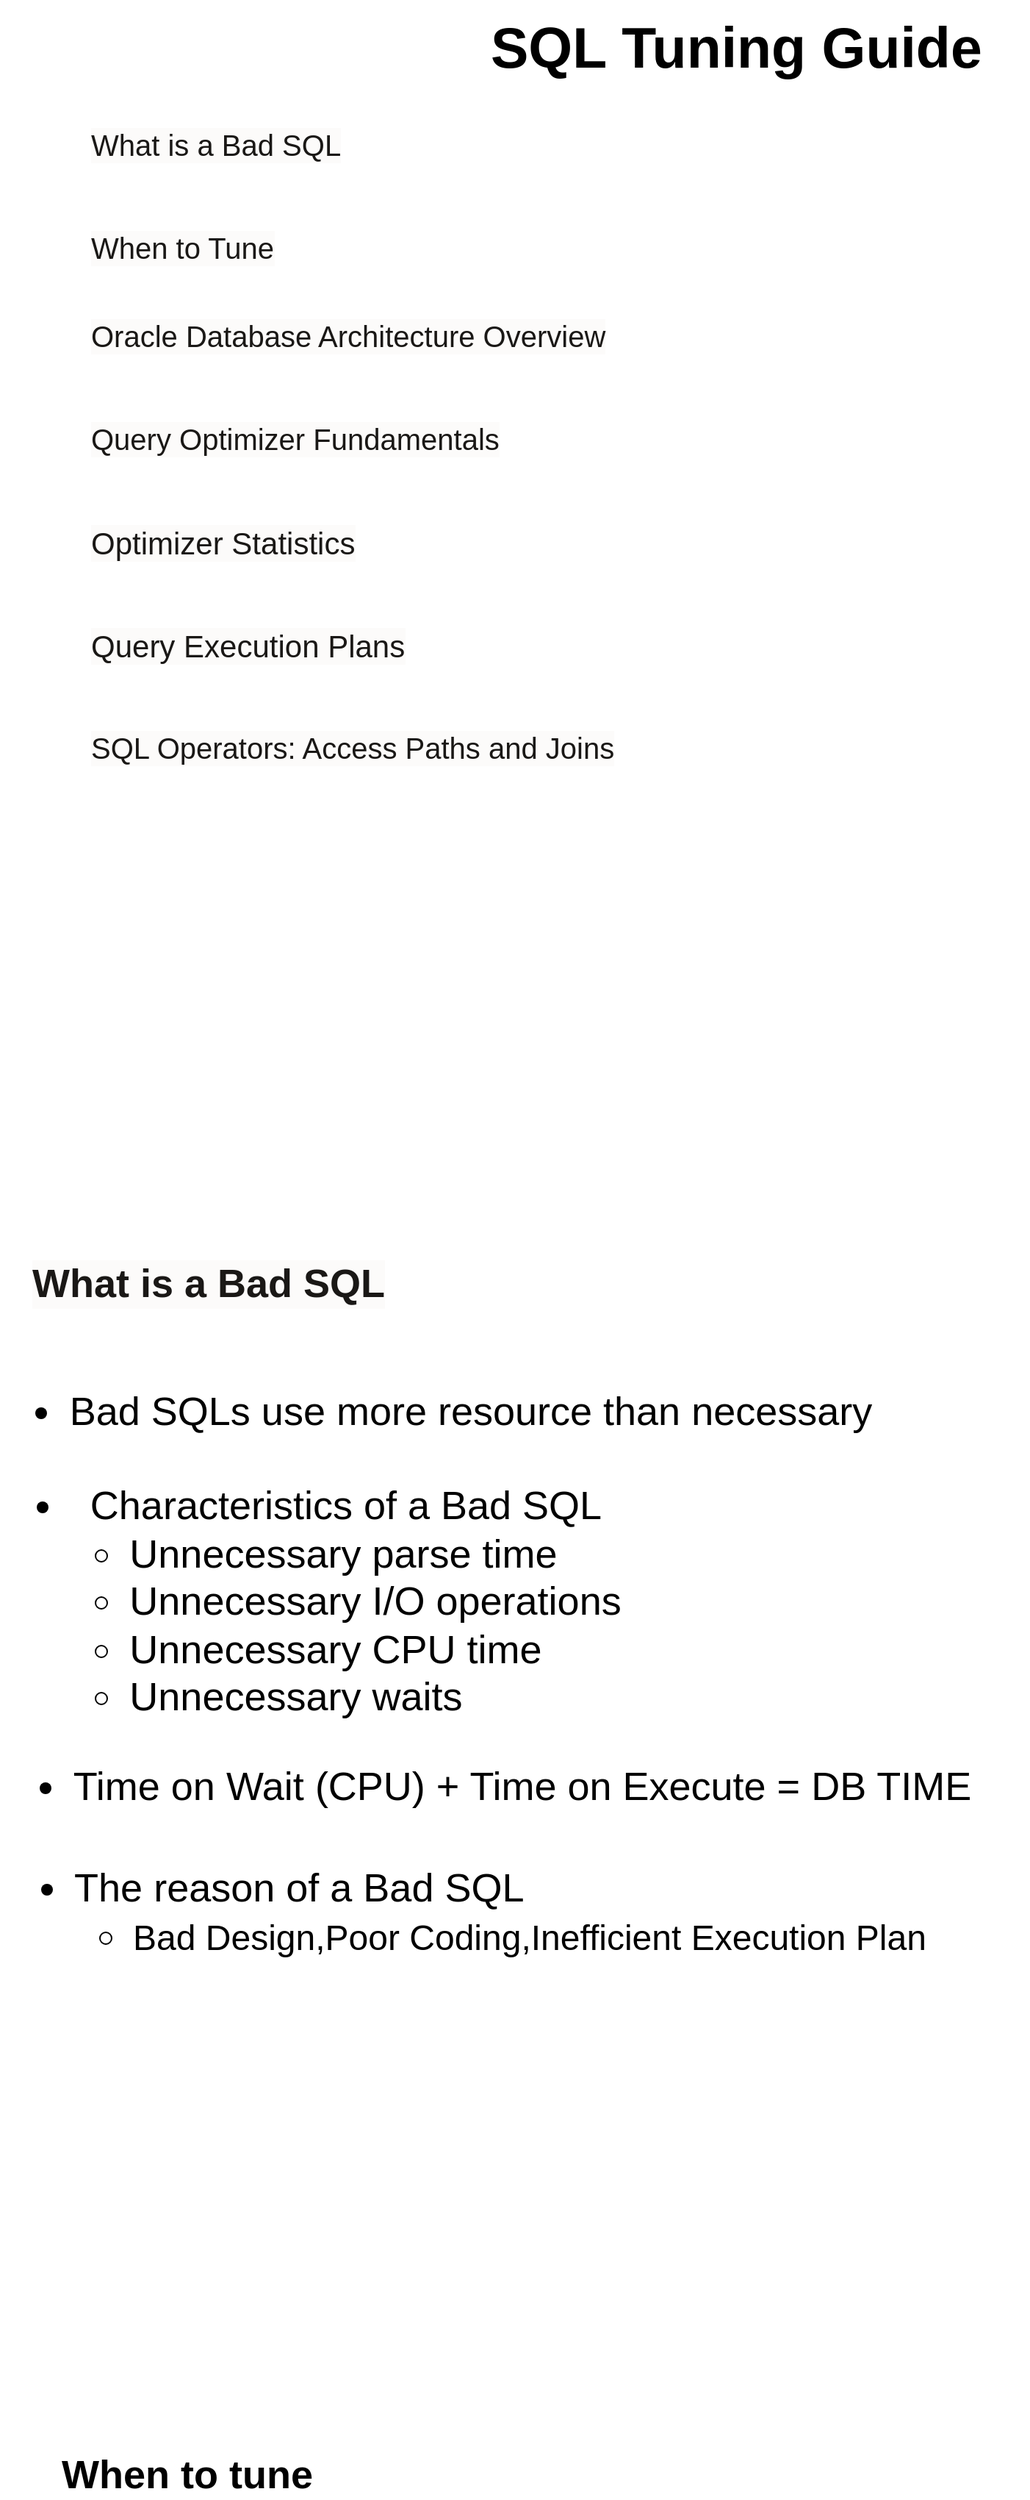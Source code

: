 <mxfile version="15.9.4" type="github" pages="3">
  <diagram id="xxkMFbhS_ljfOC89CWoo" name="overall">
    <mxGraphModel dx="1677" dy="670" grid="1" gridSize="10" guides="1" tooltips="1" connect="1" arrows="1" fold="1" page="1" pageScale="1" pageWidth="1169" pageHeight="827" math="0" shadow="0">
      <root>
        <mxCell id="MH13Q9KeE9vLuWCFCkrq-0" />
        <mxCell id="MH13Q9KeE9vLuWCFCkrq-1" parent="MH13Q9KeE9vLuWCFCkrq-0" />
        <mxCell id="KoSHrV3W1d-s4DYCCpZp-0" value="&lt;meta charset=&quot;utf-8&quot;&gt;&lt;h1 style=&quot;box-sizing: border-box; font-size: 38.5px; margin: 0px; font-weight: 800; line-height: 1.25; background-color: transparent; padding: 2px 10px 8px 12px; font-style: normal; font-stretch: normal; letter-spacing: normal; text-align: left; max-width: 1296px; text-indent: 0px; text-transform: none; word-spacing: 0px;&quot;&gt;SQL Tuning Guide&lt;/h1&gt;" style="text;whiteSpace=wrap;html=1;fontColor=#000000;" vertex="1" parent="MH13Q9KeE9vLuWCFCkrq-1">
          <mxGeometry x="350" y="40" width="380" height="70" as="geometry" />
        </mxCell>
        <mxCell id="KoSHrV3W1d-s4DYCCpZp-1" value="&lt;meta charset=&quot;utf-8&quot; style=&quot;font-size: 20px;&quot;&gt;&lt;h2 id=&quot;TGSQL-GUID-EF45F82A-F17D-4C79-9B6A-8CBBB95F0684&quot; class=&quot;sect2&quot; style=&quot;box-sizing: border-box; font-weight: normal; line-height: 1.21; color: rgb(26, 24, 22); margin-top: 10px; margin-bottom: 10px; font-size: 20px; font-style: normal; font-stretch: normal; letter-spacing: normal; text-align: left; text-indent: 0px; text-transform: none; word-spacing: 0px; background-color: rgb(252, 251, 250);&quot;&gt;Query Optimizer Fundamentals&lt;/h2&gt;" style="text;whiteSpace=wrap;html=1;fontColor=#000000;fontSize=20;" vertex="1" parent="MH13Q9KeE9vLuWCFCkrq-1">
          <mxGeometry x="90" y="310" width="480" height="50" as="geometry" />
        </mxCell>
        <mxCell id="KoSHrV3W1d-s4DYCCpZp-2" value="&lt;meta charset=&quot;utf-8&quot; style=&quot;font-size: 21px;&quot;&gt;&lt;h2 id=&quot;TGSQL-GUID-BE44BB45-C061-4F3A-8F18-4AAC5F74C68A&quot; class=&quot;sect2&quot; style=&quot;box-sizing: border-box; font-weight: normal; line-height: 1.21; color: rgb(26, 24, 22); margin-top: 10px; margin-bottom: 10px; font-size: 21px; font-style: normal; font-stretch: normal; letter-spacing: normal; text-align: left; text-indent: 0px; text-transform: none; word-spacing: 0px; background-color: rgb(252, 251, 250);&quot;&gt;Query Execution Plans&lt;/h2&gt;" style="text;whiteSpace=wrap;html=1;fontSize=21;fontColor=#000000;" vertex="1" parent="MH13Q9KeE9vLuWCFCkrq-1">
          <mxGeometry x="90" y="450" width="360" height="70" as="geometry" />
        </mxCell>
        <mxCell id="KoSHrV3W1d-s4DYCCpZp-3" value="&lt;meta charset=&quot;utf-8&quot; style=&quot;font-size: 20px;&quot;&gt;&lt;h2 id=&quot;TGSQL-GUID-37BA8AC8-B8F5-402E-8398-552AFDACED8E&quot; class=&quot;sect2&quot; style=&quot;box-sizing: border-box; font-weight: normal; line-height: 1.21; color: rgb(26, 24, 22); margin-top: 10px; margin-bottom: 10px; font-size: 20px; font-style: normal; font-stretch: normal; letter-spacing: normal; text-align: left; text-indent: 0px; text-transform: none; word-spacing: 0px; background-color: rgb(252, 251, 250);&quot;&gt;SQL Operators: Access Paths and Joins&lt;/h2&gt;" style="text;whiteSpace=wrap;html=1;fontSize=20;fontColor=#000000;" vertex="1" parent="MH13Q9KeE9vLuWCFCkrq-1">
          <mxGeometry x="90" y="520" width="635" height="60" as="geometry" />
        </mxCell>
        <mxCell id="KoSHrV3W1d-s4DYCCpZp-4" value="&lt;meta charset=&quot;utf-8&quot; style=&quot;font-size: 21px;&quot;&gt;&lt;h2 id=&quot;TGSQL-GUID-0A2F3D52-A135-43E1-9CAB-55BFE068A297&quot; class=&quot;sect2&quot; style=&quot;box-sizing: border-box; font-weight: normal; line-height: 1.21; color: rgb(26, 24, 22); margin-top: 10px; margin-bottom: 10px; font-size: 21px; font-style: normal; font-stretch: normal; letter-spacing: normal; text-align: left; text-indent: 0px; text-transform: none; word-spacing: 0px; background-color: rgb(252, 251, 250);&quot;&gt;Optimizer Statistics&lt;/h2&gt;" style="text;whiteSpace=wrap;html=1;fontSize=21;fontColor=#000000;" vertex="1" parent="MH13Q9KeE9vLuWCFCkrq-1">
          <mxGeometry x="90" y="380" width="310" height="70" as="geometry" />
        </mxCell>
        <mxCell id="BIlU1STo-OUN1G-M9aQQ-1" value="&lt;h2 id=&quot;TGSQL-GUID-EF45F82A-F17D-4C79-9B6A-8CBBB95F0684&quot; class=&quot;sect2&quot; style=&quot;box-sizing: border-box ; font-weight: normal ; line-height: 1.21 ; color: rgb(26 , 24 , 22) ; margin-top: 10px ; margin-bottom: 10px ; font-size: 20px ; font-style: normal ; font-stretch: normal ; letter-spacing: normal ; text-align: left ; text-indent: 0px ; text-transform: none ; word-spacing: 0px ; background-color: rgb(252 , 251 , 250)&quot;&gt;Oracle Database Architecture Overview&lt;/h2&gt;" style="text;whiteSpace=wrap;html=1;fontColor=#000000;fontSize=20;" vertex="1" parent="MH13Q9KeE9vLuWCFCkrq-1">
          <mxGeometry x="90" y="240" width="480" height="50" as="geometry" />
        </mxCell>
        <mxCell id="LVChm8TNvZxegcR1QrP5-0" value="&lt;h2 id=&quot;TGSQL-GUID-EF45F82A-F17D-4C79-9B6A-8CBBB95F0684&quot; class=&quot;sect2&quot; style=&quot;box-sizing: border-box ; font-weight: normal ; line-height: 1.21 ; color: rgb(26 , 24 , 22) ; margin-top: 10px ; margin-bottom: 10px ; font-size: 20px ; font-style: normal ; font-stretch: normal ; letter-spacing: normal ; text-align: left ; text-indent: 0px ; text-transform: none ; word-spacing: 0px ; background-color: rgb(252 , 251 , 250)&quot;&gt;What is a Bad SQL&lt;/h2&gt;" style="text;whiteSpace=wrap;html=1;fontColor=#000000;fontSize=20;" vertex="1" parent="MH13Q9KeE9vLuWCFCkrq-1">
          <mxGeometry x="90" y="110" width="480" height="50" as="geometry" />
        </mxCell>
        <mxCell id="LVChm8TNvZxegcR1QrP5-1" value="&lt;h2 id=&quot;TGSQL-GUID-EF45F82A-F17D-4C79-9B6A-8CBBB95F0684&quot; class=&quot;sect2&quot; style=&quot;box-sizing: border-box; line-height: 1.21; color: rgb(26, 24, 22); margin-top: 10px; margin-bottom: 10px; font-size: 27px; font-style: normal; font-stretch: normal; letter-spacing: normal; text-align: left; text-indent: 0px; text-transform: none; word-spacing: 0px; background-color: rgb(252, 251, 250);&quot;&gt;What is a Bad SQL&lt;/h2&gt;" style="text;whiteSpace=wrap;html=1;fontColor=#000000;fontSize=27;fontStyle=1" vertex="1" parent="MH13Q9KeE9vLuWCFCkrq-1">
          <mxGeometry x="50" y="880" width="480" height="50" as="geometry" />
        </mxCell>
        <mxCell id="LVChm8TNvZxegcR1QrP5-2" value="&lt;ul&gt;&lt;li&gt;Bad SQLs use more resource than necessary&lt;/li&gt;&lt;/ul&gt;" style="text;html=1;align=center;verticalAlign=middle;resizable=0;points=[];autosize=1;strokeColor=none;fillColor=none;fontSize=27;" vertex="1" parent="MH13Q9KeE9vLuWCFCkrq-1">
          <mxGeometry x="30" y="955" width="600" height="90" as="geometry" />
        </mxCell>
        <mxCell id="LVChm8TNvZxegcR1QrP5-3" value="&lt;ul&gt;&lt;li&gt;Characteristics of a Bad SQL&lt;/li&gt;&lt;ul&gt;&lt;li style=&quot;text-align: left&quot;&gt;Unnecessary parse time&lt;/li&gt;&lt;li style=&quot;text-align: left&quot;&gt;Unnecessary I/O operations&lt;/li&gt;&lt;li style=&quot;text-align: left&quot;&gt;Unnecessary CPU time&lt;/li&gt;&lt;li style=&quot;text-align: left&quot;&gt;Unnecessary waits&lt;/li&gt;&lt;/ul&gt;&lt;/ul&gt;&lt;span style=&quot;white-space: pre&quot;&gt;	&lt;/span&gt;&lt;span style=&quot;white-space: pre&quot;&gt;	&lt;/span&gt;" style="text;html=1;align=center;verticalAlign=middle;resizable=0;points=[];autosize=1;strokeColor=none;fillColor=none;fontSize=27;" vertex="1" parent="MH13Q9KeE9vLuWCFCkrq-1">
          <mxGeometry x="30" y="1020" width="430" height="250" as="geometry" />
        </mxCell>
        <mxCell id="LVChm8TNvZxegcR1QrP5-4" value="&lt;ul&gt;&lt;li&gt;Time on Wait (CPU) + Time on Execute = DB TIME&lt;/li&gt;&lt;/ul&gt;" style="text;html=1;align=center;verticalAlign=middle;resizable=0;points=[];autosize=1;strokeColor=none;fillColor=none;fontSize=27;" vertex="1" parent="MH13Q9KeE9vLuWCFCkrq-1">
          <mxGeometry x="30" y="1210" width="670" height="90" as="geometry" />
        </mxCell>
        <mxCell id="LVChm8TNvZxegcR1QrP5-5" value="&lt;ul&gt;&lt;li style=&quot;text-align: left&quot;&gt;The reason of a Bad SQL&lt;/li&gt;&lt;ul&gt;&lt;li&gt;&lt;font style=&quot;font-size: 24px&quot;&gt;Bad Design,Poor Coding,Inefficient Execution Plan&lt;/font&gt;&lt;/li&gt;&lt;/ul&gt;&lt;/ul&gt;" style="text;html=1;align=center;verticalAlign=middle;resizable=0;points=[];autosize=1;strokeColor=none;fillColor=none;fontSize=27;" vertex="1" parent="MH13Q9KeE9vLuWCFCkrq-1">
          <mxGeometry x="30" y="1280" width="640" height="120" as="geometry" />
        </mxCell>
        <mxCell id="LVChm8TNvZxegcR1QrP5-6" value="&lt;h2 id=&quot;TGSQL-GUID-EF45F82A-F17D-4C79-9B6A-8CBBB95F0684&quot; class=&quot;sect2&quot; style=&quot;box-sizing: border-box ; font-weight: normal ; line-height: 1.21 ; color: rgb(26 , 24 , 22) ; margin-top: 10px ; margin-bottom: 10px ; font-size: 20px ; font-style: normal ; font-stretch: normal ; letter-spacing: normal ; text-align: left ; text-indent: 0px ; text-transform: none ; word-spacing: 0px ; background-color: rgb(252 , 251 , 250)&quot;&gt;When to Tune&lt;/h2&gt;" style="text;whiteSpace=wrap;html=1;fontColor=#000000;fontSize=20;" vertex="1" parent="MH13Q9KeE9vLuWCFCkrq-1">
          <mxGeometry x="90" y="180" width="480" height="50" as="geometry" />
        </mxCell>
        <mxCell id="LVChm8TNvZxegcR1QrP5-8" value="When to tune" style="text;whiteSpace=wrap;html=1;fontColor=#000000;fontSize=27;fontStyle=1;" vertex="1" parent="MH13Q9KeE9vLuWCFCkrq-1">
          <mxGeometry x="70" y="1700" width="340" height="30" as="geometry" />
        </mxCell>
      </root>
    </mxGraphModel>
  </diagram>
  <diagram id="9yYx3cWBsJKRU6WUZeX_" name="Query Optimizer Fundamental">
    <mxGraphModel dx="1780" dy="66" grid="1" gridSize="10" guides="1" tooltips="1" connect="1" arrows="1" fold="1" page="1" pageScale="1" pageWidth="1169" pageHeight="827" math="0" shadow="0">
      <root>
        <mxCell id="0" />
        <mxCell id="1" parent="0" />
        <UserObject label="&lt;meta charset=&quot;utf-8&quot; style=&quot;font-size: 24px;&quot;&gt;&lt;h2 id=&quot;TGSQL-GUID-EF45F82A-F17D-4C79-9B6A-8CBBB95F0684&quot; class=&quot;sect2&quot; style=&quot;box-sizing: border-box; line-height: 1.21; color: rgb(26, 24, 22); margin-top: 10px; margin-bottom: 10px; font-size: 24px; font-style: normal; font-stretch: normal; letter-spacing: normal; text-align: left; text-indent: 0px; text-transform: none; word-spacing: 0px; background-color: rgb(252, 251, 250);&quot;&gt;Query Optimizer Fundamentals&lt;/h2&gt;" link="https://docs.oracle.com/en/database/oracle/oracle-database/19/tgsql/query-optimizer-fundamentals.html#GUID-EF45F82A-F17D-4C79-9B6A-8CBBB95F0684" linkTarget="_blank" id="gR8wkc3PYmkCXsu1GuSv-7">
          <mxCell style="text;whiteSpace=wrap;html=1;fontColor=#000000;fontSize=24;fontStyle=1" parent="1" vertex="1">
            <mxGeometry x="80" y="880" width="620" height="50" as="geometry" />
          </mxCell>
        </UserObject>
        <mxCell id="gR8wkc3PYmkCXsu1GuSv-8" value="&lt;meta charset=&quot;utf-8&quot;&gt;&lt;span style=&quot;color: rgb(26, 24, 22); font-size: 16px; font-style: normal; font-weight: 400; letter-spacing: normal; text-align: left; text-indent: 0px; text-transform: none; word-spacing: 0px; background-color: rgb(252, 251, 250); display: inline; float: none;&quot;&gt;To tune Oracle SQL, you must understand the query optimizer. The optimizer is built-in software that determines the most efficient method for a statement to access data.&lt;/span&gt;" style="text;whiteSpace=wrap;html=1;fontSize=24;fontColor=#000000;" parent="1" vertex="1">
          <mxGeometry x="80" y="950" width="1000" height="110" as="geometry" />
        </mxCell>
        <mxCell id="gR8wkc3PYmkCXsu1GuSv-9" value="&lt;ul&gt;&lt;li&gt;&lt;span style=&quot;color: rgb(26 , 24 , 22) ; font-size: 16px ; font-style: normal ; font-weight: 400 ; letter-spacing: normal ; text-align: left ; text-indent: 0px ; text-transform: none ; word-spacing: 0px ; background-color: rgb(252 , 251 , 250) ; display: inline ; float: none&quot;&gt;SQL Processing&lt;/span&gt;&lt;/li&gt;&lt;li&gt;&lt;span style=&quot;color: rgb(26 , 24 , 22) ; font-size: 16px ; font-style: normal ; font-weight: 400 ; letter-spacing: normal ; text-align: left ; text-indent: 0px ; text-transform: none ; word-spacing: 0px ; background-color: rgb(252 , 251 , 250) ; display: inline ; float: none&quot;&gt;Query Optimizer Concepts&lt;/span&gt;&lt;/li&gt;&lt;li&gt;&lt;span style=&quot;color: rgb(26 , 24 , 22) ; font-size: 16px ; font-style: normal ; font-weight: 400 ; letter-spacing: normal ; text-align: left ; text-indent: 0px ; text-transform: none ; word-spacing: 0px ; background-color: rgb(252 , 251 , 250) ; display: inline ; float: none&quot;&gt;Query Transformations&lt;/span&gt;&lt;/li&gt;&lt;/ul&gt;" style="text;whiteSpace=wrap;html=1;fontSize=24;fontColor=#000000;" parent="1" vertex="1">
          <mxGeometry x="80" y="1010" width="1000" height="160" as="geometry" />
        </mxCell>
        <mxCell id="gR8wkc3PYmkCXsu1GuSv-10" value="&lt;h2 id=&quot;TGSQL-GUID-EF45F82A-F17D-4C79-9B6A-8CBBB95F0684&quot; class=&quot;sect2&quot; style=&quot;box-sizing: border-box ; line-height: 1.21 ; color: rgb(26 , 24 , 22) ; margin-top: 10px ; margin-bottom: 10px ; font-size: 24px ; font-style: normal ; font-stretch: normal ; letter-spacing: normal ; text-align: left ; text-indent: 0px ; text-transform: none ; word-spacing: 0px ; background-color: rgb(252 , 251 , 250)&quot;&gt;SQL Processing&lt;/h2&gt;" style="text;whiteSpace=wrap;html=1;fontColor=#000000;fontSize=24;fontStyle=1" parent="1" vertex="1">
          <mxGeometry x="60" y="1690" width="620" height="50" as="geometry" />
        </mxCell>
        <mxCell id="gR8wkc3PYmkCXsu1GuSv-11" value="" style="shape=image;verticalLabelPosition=bottom;labelBackgroundColor=#ffffff;verticalAlign=top;aspect=fixed;imageAspect=0;image=https://docs.oracle.com/en/database/oracle/oracle-database/19/tgsql/img/cncpt250.gif;" parent="1" vertex="1">
          <mxGeometry x="69.71" y="1783" width="345.29" height="570" as="geometry" />
        </mxCell>
        <mxCell id="gR8wkc3PYmkCXsu1GuSv-12" value="Syntax Check" style="text;html=1;strokeColor=none;fillColor=none;align=left;verticalAlign=top;whiteSpace=wrap;rounded=0;fontSize=24;fontColor=#000000;" parent="1" vertex="1">
          <mxGeometry x="560" y="1840" width="490" height="37" as="geometry" />
        </mxCell>
        <mxCell id="gR8wkc3PYmkCXsu1GuSv-13" value="SQL&amp;gt; SELECT * FORM employees;&#xa;SELECT * FORM employees&#xa;&amp;nbsp; &amp;nbsp; &amp;nbsp; &amp;nbsp; &amp;nbsp;*&#xa;ERROR at line 1:&#xa;ORA-00923: FROM keyword not found where expected" style="text;whiteSpace=wrap;html=1;fontSize=15;fontColor=#000000;" parent="1" vertex="1">
          <mxGeometry x="560" y="1878" width="550" height="122" as="geometry" />
        </mxCell>
        <mxCell id="gR8wkc3PYmkCXsu1GuSv-14" value="Semantic Check" style="text;html=1;strokeColor=none;fillColor=none;align=left;verticalAlign=top;whiteSpace=wrap;rounded=0;fontSize=24;fontColor=#000000;" parent="1" vertex="1">
          <mxGeometry x="560" y="2010" width="490" height="37" as="geometry" />
        </mxCell>
        <mxCell id="gR8wkc3PYmkCXsu1GuSv-15" value="SQL&gt; SELECT * FROM nonexistent_table;&#xa;SELECT * FROM nonexistent_table&#xa;              *&#xa;ERROR at line 1:&#xa;ORA-00942: table or view does not exist" style="text;whiteSpace=wrap;html=1;fontSize=15;fontColor=#000000;" parent="1" vertex="1">
          <mxGeometry x="560" y="2060" width="310" height="110" as="geometry" />
        </mxCell>
        <mxCell id="gR8wkc3PYmkCXsu1GuSv-16" value="" style="shape=image;verticalLabelPosition=bottom;labelBackgroundColor=#ffffff;verticalAlign=top;aspect=fixed;imageAspect=0;image=https://docs.oracle.com/en/database/oracle/oracle-database/19/tgsql/img/cncpt251.gif;" parent="1" vertex="1">
          <mxGeometry x="60" y="2580" width="520" height="323" as="geometry" />
        </mxCell>
        <mxCell id="gR8wkc3PYmkCXsu1GuSv-17" value="Shared pool Check" style="text;html=1;strokeColor=none;fillColor=none;align=left;verticalAlign=top;whiteSpace=wrap;rounded=0;fontSize=24;fontColor=#000000;" parent="1" vertex="1">
          <mxGeometry x="60" y="2510" width="490" height="37" as="geometry" />
        </mxCell>
        <UserObject label="https://docs.oracle.com/en/database/oracle/oracle-database/19/tgsql/sql-processing.html#GUID-BFF0B26C-0A5D-4F79-B01E-8E1C4064A6AD" link="https://docs.oracle.com/en/database/oracle/oracle-database/19/tgsql/sql-processing.html#GUID-BFF0B26C-0A5D-4F79-B01E-8E1C4064A6AD" id="gR8wkc3PYmkCXsu1GuSv-18">
          <mxCell style="text;whiteSpace=wrap;html=1;fontSize=15;fontColor=#000000;" parent="1" vertex="1">
            <mxGeometry x="320" y="2510" width="820" height="50" as="geometry" />
          </mxCell>
        </UserObject>
        <mxCell id="gR8wkc3PYmkCXsu1GuSv-19" value="&lt;meta charset=&quot;utf-8&quot;&gt;&lt;p style=&quot;box-sizing: border-box; margin: 0px 0px 0.5em; font-weight: 400; font-style: normal; font-stretch: normal; line-height: 1.44; letter-spacing: normal; text-align: left; color: rgb(26, 24, 22); font-size: 16px; text-indent: 0px; text-transform: none; word-spacing: 0px; background-color: rgb(252, 251, 250);&quot;&gt;Hard parse&lt;/p&gt;&lt;p style=&quot;box-sizing: border-box; margin: 0px 0px 0.5em; font-weight: 400; font-style: normal; font-stretch: normal; line-height: 1.44; letter-spacing: normal; text-align: left; color: rgb(26, 24, 22); font-size: 16px; text-indent: 0px; text-transform: none; word-spacing: 0px; background-color: rgb(252, 251, 250);&quot;&gt;If Oracle Database cannot reuse existing code, then it must build a new executable version of the application code. This operation is known as a&lt;span&gt;&amp;nbsp;&lt;/span&gt;&lt;a href=&quot;https://docs.oracle.com/en/database/oracle/oracle-database/19/tgsql/glossary.html#GUID-AB764C9E-2F03-49A9-BF8B-36A9FBD03BCE&quot; style=&quot;box-sizing: border-box ; background-color: transparent ; color: rgb(0 , 104 , 140) ; text-decoration: none&quot;&gt;&lt;span class=&quot;xrefglossterm&quot; style=&quot;box-sizing: border-box ; font-weight: bold&quot;&gt;hard parse&lt;/span&gt;&lt;/a&gt;, or a&lt;span&gt;&amp;nbsp;&lt;/span&gt;&lt;a href=&quot;https://docs.oracle.com/en/database/oracle/oracle-database/19/tgsql/glossary.html#GUID-D12396D3-DCDA-4A61-8891-64AD81876EFD&quot; style=&quot;box-sizing: border-box ; background-color: transparent ; color: rgb(0 , 104 , 140) ; text-decoration: none&quot;&gt;&lt;span class=&quot;xrefglossterm&quot; style=&quot;box-sizing: border-box ; font-weight: bold&quot;&gt;library cache miss&lt;/span&gt;&lt;/a&gt;.&lt;/p&gt;" style="text;whiteSpace=wrap;html=1;fontSize=15;fontColor=#000000;" parent="1" vertex="1">
          <mxGeometry x="60" y="2930" width="890" height="120" as="geometry" />
        </mxCell>
        <mxCell id="gR8wkc3PYmkCXsu1GuSv-20" value="&lt;meta charset=&quot;utf-8&quot;&gt;&lt;p style=&quot;box-sizing: border-box; margin: 0px 0px 0.5em; font-weight: 400; font-style: normal; font-stretch: normal; line-height: 1.44; letter-spacing: normal; text-align: left; color: rgb(26, 24, 22); font-size: 16px; text-indent: 0px; text-transform: none; word-spacing: 0px; background-color: rgb(252, 251, 250);&quot;&gt;Soft parse&lt;/p&gt;&lt;p style=&quot;box-sizing: border-box; margin: 0px 0px 0.5em; font-weight: 400; font-style: normal; font-stretch: normal; line-height: 1.44; letter-spacing: normal; text-align: left; color: rgb(26, 24, 22); font-size: 16px; text-indent: 0px; text-transform: none; word-spacing: 0px; background-color: rgb(252, 251, 250);&quot;&gt;A&lt;span&gt;&amp;nbsp;&lt;/span&gt;&lt;a href=&quot;https://docs.oracle.com/en/database/oracle/oracle-database/19/tgsql/glossary.html#GUID-BA91B10B-FBA3-4DF6-B59B-9AA57C683D33&quot; style=&quot;box-sizing: border-box ; background-color: transparent ; color: rgb(0 , 104 , 140) ; text-decoration: none&quot;&gt;&lt;span class=&quot;xrefglossterm&quot; style=&quot;box-sizing: border-box ; font-weight: bold&quot;&gt;soft parse&lt;/span&gt;&lt;/a&gt;&lt;span&gt;&amp;nbsp;&lt;/span&gt;is any parse that is not a hard parse. If the submitted statement is the same as a reusable SQL statement in the shared pool, then Oracle Database reuses the existing code. This reuse of code is also called a&lt;span&gt;&amp;nbsp;&lt;/span&gt;&lt;a href=&quot;https://docs.oracle.com/en/database/oracle/oracle-database/19/tgsql/glossary.html#GUID-22628BDA-52D1-4349-827A-071163A13D1A&quot; style=&quot;box-sizing: border-box ; background-color: transparent ; color: rgb(0 , 104 , 140) ; text-decoration: none&quot;&gt;&lt;span class=&quot;xrefglossterm&quot; style=&quot;box-sizing: border-box ; font-weight: bold&quot;&gt;library cache hit&lt;/span&gt;&lt;/a&gt;.&lt;/p&gt;" style="text;whiteSpace=wrap;html=1;fontSize=15;fontColor=#000000;" parent="1" vertex="1">
          <mxGeometry x="60" y="3040" width="950" height="150" as="geometry" />
        </mxCell>
        <mxCell id="gR8wkc3PYmkCXsu1GuSv-21" value="&lt;meta charset=&quot;utf-8&quot;&gt;&lt;h4 id=&quot;TGSQL-GUID-0196D949-6B0F-4DB0-BCCF-768F16B0964C&quot; class=&quot;sect4&quot; style=&quot;box-sizing: border-box; font-weight: 400; line-height: 1.1; color: rgb(26, 24, 22); margin-top: 10px; margin-bottom: 10px; font-size: 21px; background: rgb(252, 251, 250); font-style: normal; letter-spacing: normal; text-align: left; text-indent: 0px; text-transform: none; word-spacing: 0px;&quot;&gt;SQL Optimization&lt;/h4&gt;&lt;div style=&quot;box-sizing: border-box; color: rgb(26, 24, 22); font-size: 16px; font-style: normal; font-weight: 400; letter-spacing: normal; text-align: left; text-indent: 0px; text-transform: none; word-spacing: 0px; background-color: rgb(252, 251, 250);&quot;&gt;&lt;br class=&quot;Apple-interchange-newline&quot;&gt;&lt;/div&gt;" style="text;whiteSpace=wrap;html=1;fontSize=15;fontColor=#000000;" parent="1" vertex="1">
          <mxGeometry x="50" y="3140" width="410" height="50" as="geometry" />
        </mxCell>
        <mxCell id="gR8wkc3PYmkCXsu1GuSv-22" value="&lt;meta charset=&quot;utf-8&quot;&gt;&lt;p style=&quot;box-sizing: border-box; margin: 14px 0px; font-weight: 400; font-style: normal; font-stretch: normal; line-height: 1.44; letter-spacing: normal; text-align: left; color: rgb(26, 24, 22); font-size: 16px; text-indent: 0px; text-transform: none; word-spacing: 0px; background-color: rgb(252, 251, 250);&quot;&gt;During optimization, Oracle Database must perform a hard parse at least once for every unique DML statement and performs the optimization during this parse.&lt;/p&gt;&lt;p style=&quot;box-sizing: border-box; margin: 14px 0px; font-weight: 400; font-style: normal; font-stretch: normal; line-height: 1.44; letter-spacing: normal; text-align: left; color: rgb(26, 24, 22); font-size: 16px; text-indent: 0px; text-transform: none; word-spacing: 0px; background-color: rgb(252, 251, 250);&quot;&gt;The database does not optimize DDL. The only exception is when the DDL includes a DML component such as a subquery that requires optimization.&lt;/p&gt;" style="text;whiteSpace=wrap;html=1;fontSize=15;fontColor=#000000;" parent="1" vertex="1">
          <mxGeometry x="50" y="3180" width="1090" height="140" as="geometry" />
        </mxCell>
        <mxCell id="gR8wkc3PYmkCXsu1GuSv-23" value="&lt;meta charset=&quot;utf-8&quot;&gt;&lt;h4 id=&quot;TGSQL-GUID-E052E274-586D-4D76-960F-B831140F7B94&quot; class=&quot;sect4&quot; style=&quot;box-sizing: border-box; font-weight: 400; line-height: 1.1; color: rgb(26, 24, 22); margin-top: 10px; margin-bottom: 10px; font-size: 21px; background: rgb(252, 251, 250); font-style: normal; letter-spacing: normal; text-align: left; text-indent: 0px; text-transform: none; word-spacing: 0px;&quot;&gt;SQL Row Source Generation&lt;/h4&gt;" style="text;whiteSpace=wrap;html=1;fontSize=15;fontColor=#000000;" parent="1" vertex="1">
          <mxGeometry x="50" y="3340" width="720" height="50" as="geometry" />
        </mxCell>
        <mxCell id="gR8wkc3PYmkCXsu1GuSv-24" value="&lt;meta charset=&quot;utf-8&quot;&gt;&lt;span style=&quot;color: rgb(26, 24, 22); font-size: 16px; font-style: normal; font-weight: 400; letter-spacing: normal; text-align: left; text-indent: 0px; text-transform: none; word-spacing: 0px; background-color: rgb(252, 251, 250); display: inline; float: none;&quot;&gt;The&lt;span&gt;&amp;nbsp;&lt;/span&gt;&lt;/span&gt;&lt;strong class=&quot;term&quot; style=&quot;box-sizing: border-box; font-weight: 700; color: rgb(26, 24, 22); font-size: 16px; font-style: normal; letter-spacing: normal; text-align: left; text-indent: 0px; text-transform: none; word-spacing: 0px; background-color: rgb(252, 251, 250);&quot;&gt;row source generator&lt;/strong&gt;&lt;span style=&quot;color: rgb(26, 24, 22); font-size: 16px; font-style: normal; font-weight: 400; letter-spacing: normal; text-align: left; text-indent: 0px; text-transform: none; word-spacing: 0px; background-color: rgb(252, 251, 250); display: inline; float: none;&quot;&gt;&lt;span&gt;&amp;nbsp;&lt;/span&gt;is software that receives the optimal execution plan from the optimizer and produces an iterative execution plan that is usable by the rest of the database.&lt;/span&gt;" style="text;whiteSpace=wrap;html=1;fontSize=15;fontColor=#000000;" parent="1" vertex="1">
          <mxGeometry x="50" y="3390" width="1070" height="70" as="geometry" />
        </mxCell>
        <mxCell id="gR8wkc3PYmkCXsu1GuSv-26" value="&lt;meta charset=&quot;utf-8&quot;&gt;&lt;p style=&quot;box-sizing: border-box; margin: 14px 0px; font-weight: 400; font-style: normal; font-stretch: normal; line-height: 1.44; letter-spacing: normal; text-align: left; color: rgb(26, 24, 22); font-size: 16px; text-indent: 0px; text-transform: none; word-spacing: 0px; background-color: rgb(252, 251, 250);&quot;&gt;A&lt;span&gt;&amp;nbsp;&lt;/span&gt;&lt;a href=&quot;https://docs.oracle.com/en/database/oracle/oracle-database/19/tgsql/glossary.html#GUID-BDE98BD8-BC33-45AD-97BF-81831BF94B04&quot; style=&quot;box-sizing: border-box ; background-color: transparent ; color: rgb(0 , 104 , 140) ; text-decoration: none&quot;&gt;&lt;span class=&quot;xrefglossterm&quot; style=&quot;box-sizing: border-box ; font-weight: bold&quot;&gt;row source&lt;/span&gt;&lt;/a&gt;&lt;span&gt;&amp;nbsp;&lt;/span&gt;is a row set returned by a step in the execution plan along with a control structure that can iteratively process the rows. The row source can be a table, view, or result of a join or grouping operation.&lt;/p&gt;&lt;p style=&quot;box-sizing: border-box; margin: 14px 0px; font-weight: 400; font-style: normal; font-stretch: normal; line-height: 1.44; letter-spacing: normal; text-align: left; color: rgb(26, 24, 22); font-size: 16px; text-indent: 0px; text-transform: none; word-spacing: 0px; background-color: rgb(252, 251, 250);&quot;&gt;The row source generator produces a&lt;span&gt;&amp;nbsp;&lt;/span&gt;&lt;a href=&quot;https://docs.oracle.com/en/database/oracle/oracle-database/19/tgsql/glossary.html#GUID-8C474809-DFD4-4EA6-90FE-A17882D07E58&quot; style=&quot;box-sizing: border-box ; background-color: transparent ; color: rgb(0 , 104 , 140) ; text-decoration: none&quot;&gt;&lt;span class=&quot;xrefglossterm&quot; style=&quot;box-sizing: border-box ; font-weight: bold&quot;&gt;row source tree&lt;/span&gt;&lt;/a&gt;, which is a collection of row sources. The row source tree shows the following information:&lt;/p&gt;&lt;ul style=&quot;box-sizing: border-box; margin-top: 0px; margin-bottom: 10px; color: rgb(26, 24, 22); font-size: 16px; font-style: normal; font-weight: 400; letter-spacing: normal; text-align: left; text-indent: 0px; text-transform: none; word-spacing: 0px; background-color: rgb(252, 251, 250); list-style-type: disc;&quot;&gt;&lt;li style=&quot;box-sizing: border-box ; margin-top: 0.5em ; margin-bottom: 0.5em&quot;&gt;&lt;p style=&quot;box-sizing: border-box ; margin: 0px 0px 0.5em ; font-weight: normal ; font-style: normal ; font-stretch: normal ; line-height: 1.44 ; letter-spacing: normal ; text-align: left ; color: rgb(26 , 24 , 22)&quot;&gt;An ordering of the tables referenced by the statement&lt;/p&gt;&lt;/li&gt;&lt;li style=&quot;box-sizing: border-box ; margin-top: 0.5em ; margin-bottom: 0.5em&quot;&gt;&lt;p style=&quot;box-sizing: border-box ; margin: 0px 0px 0.5em ; font-weight: normal ; font-style: normal ; font-stretch: normal ; line-height: 1.44 ; letter-spacing: normal ; text-align: left ; color: rgb(26 , 24 , 22)&quot;&gt;An access method for each table mentioned in the statement&lt;/p&gt;&lt;/li&gt;&lt;li style=&quot;box-sizing: border-box ; margin-top: 0.5em ; margin-bottom: 0.5em&quot;&gt;&lt;p style=&quot;box-sizing: border-box ; margin: 0px 0px 0.5em ; font-weight: normal ; font-style: normal ; font-stretch: normal ; line-height: 1.44 ; letter-spacing: normal ; text-align: left ; color: rgb(26 , 24 , 22)&quot;&gt;A join method for tables affected by join operations in the statement&lt;/p&gt;&lt;/li&gt;&lt;li style=&quot;box-sizing: border-box ; margin-top: 0.5em ; margin-bottom: 0.5em&quot;&gt;&lt;p style=&quot;box-sizing: border-box ; margin: 0px 0px 0.5em ; font-weight: normal ; font-style: normal ; font-stretch: normal ; line-height: 1.44 ; letter-spacing: normal ; text-align: left ; color: rgb(26 , 24 , 22)&quot;&gt;Data operations such as filter, sort, or aggregation&lt;/p&gt;&lt;/li&gt;&lt;/ul&gt;" style="text;whiteSpace=wrap;html=1;fontSize=15;fontColor=#000000;" parent="1" vertex="1">
          <mxGeometry x="50" y="3450" width="1100" height="320" as="geometry" />
        </mxCell>
        <mxCell id="gR8wkc3PYmkCXsu1GuSv-27" value="SELECT e.last_name, j.job_title, d.department_name &#xa;FROM   hr.employees e, hr.departments d, hr.jobs j&#xa;WHERE  e.department_id = d.department_id&#xa;AND    e.job_id = j.job_id&#xa;AND    e.last_name LIKE &#39;A%&#39;;&#xa; &#xa;Execution Plan&#xa;----------------------------------------------------------&#xa;Plan hash value: 975837011&#xa;&#xa;&#xa;---------------------------------------------------------------------------&#xa;| Id| Operation                    | Name      |Rows|Bytes|Cost(%CPU)|Time|&#xa;---------------------------------------------------------------------------&#xa;| 0| SELECT STATEMENT              |             | 3 |189 |7(15)|00:00:01 |&#xa;|*1|  HASH JOIN                    |             | 3 |189 |7(15)|00:00:01 |&#xa;|*2|   HASH JOIN                   |             | 3 |141 |5(20)|00:00:01 |&#xa;| 3|    TABLE ACCESS BY INDEX ROWID| EMPLOYEES   | 3 | 60 |2 (0)|00:00:01 |&#xa;|*4|     INDEX RANGE SCAN          | EMP_NAME_IX | 3 |    |1 (0)|00:00:01 |&#xa;| 5|    TABLE ACCESS FULL          | JOBS        |19 |513 |2 (0)|00:00:01 |&#xa;| 6|   TABLE ACCESS FULL           | DEPARTMENTS |27 |432 |2 (0)|00:00:01 |&#xa;---------------------------------------------------------------------------&#xa; &#xa;Predicate Information (identified by operation id):&#xa;---------------------------------------------------&#xa; &#xa;   1 - access(&quot;E&quot;.&quot;DEPARTMENT_ID&quot;=&quot;D&quot;.&quot;DEPARTMENT_ID&quot;)&#xa;   2 - access(&quot;E&quot;.&quot;JOB_ID&quot;=&quot;J&quot;.&quot;JOB_ID&quot;)&#xa;   4 - access(&quot;E&quot;.&quot;LAST_NAME&quot; LIKE &#39;A%&#39;)&#xa;       filter(&quot;E&quot;.&quot;LAST_NAME&quot; LIKE &#39;A%&#39;)" style="text;whiteSpace=wrap;html=1;fontSize=15;fontColor=#000000;" parent="1" vertex="1">
          <mxGeometry x="60" y="3870" width="930" height="570" as="geometry" />
        </mxCell>
        <mxCell id="gR8wkc3PYmkCXsu1GuSv-29" value="&lt;p class=&quot;titleinexample&quot; style=&quot;box-sizing: border-box ; margin: 14px 0px ; font-weight: normal ; font-style: normal ; font-stretch: normal ; line-height: 1.44 ; letter-spacing: normal ; text-align: left ; color: rgb(26 , 24 , 22) ; font-size: 16px ; text-indent: 0px ; text-transform: none ; word-spacing: 0px ; background-color: rgb(252 , 251 , 250)&quot;&gt;Example&amp;nbsp; Execution Plan&lt;/p&gt;&lt;p style=&quot;box-sizing: border-box ; margin: 14px 0px ; font-weight: 400 ; font-style: normal ; font-stretch: normal ; line-height: 1.44 ; letter-spacing: normal ; text-align: left ; color: rgb(26 , 24 , 22) ; font-size: 16px ; text-indent: 0px ; text-transform: none ; word-spacing: 0px ; background-color: rgb(252 , 251 , 250)&quot;&gt;This example shows the execution plan of a&lt;span&gt;&amp;nbsp;&lt;/span&gt;&lt;code class=&quot;codeph&quot; style=&quot;box-sizing: border-box ; font-family: &amp;#34;courier new&amp;#34; , &amp;#34;courier&amp;#34; , monospace ; font-size: inherit ; padding: 0px ; color: inherit ; background: inherit ; border-radius: 4px&quot;&gt;SELECT&lt;/code&gt;&lt;span&gt;&amp;nbsp;&lt;/span&gt;statement when&lt;span&gt;&amp;nbsp;&lt;/span&gt;&lt;code class=&quot;codeph&quot; style=&quot;box-sizing: border-box ; font-family: &amp;#34;courier new&amp;#34; , &amp;#34;courier&amp;#34; , monospace ; font-size: inherit ; padding: 0px ; color: inherit ; background: inherit ; border-radius: 4px&quot;&gt;AUTOTRACE&lt;/code&gt;&lt;span&gt;&amp;nbsp;&lt;/span&gt;is enabled. The statement selects the last name, job title, and department name for all employees whose last names begin with the letter&lt;span&gt;&amp;nbsp;&lt;/span&gt;&lt;code class=&quot;codeph&quot; style=&quot;box-sizing: border-box ; font-family: &amp;#34;courier new&amp;#34; , &amp;#34;courier&amp;#34; , monospace ; font-size: inherit ; padding: 0px ; color: inherit ; background: inherit ; border-radius: 4px&quot;&gt;A&lt;/code&gt;. The execution plan for this statement is the output of the row source generator.&lt;/p&gt;" style="text;whiteSpace=wrap;html=1;fontSize=15;fontColor=#000000;" parent="1" vertex="1">
          <mxGeometry x="60" y="3700" width="1050" height="200" as="geometry" />
        </mxCell>
      </root>
    </mxGraphModel>
  </diagram>
  <diagram id="Bkw4jROTsW2EL8dxdjOm" name="oracle DB architecture">
    <mxGraphModel dx="1246" dy="625" grid="1" gridSize="10" guides="1" tooltips="1" connect="1" arrows="1" fold="1" page="1" pageScale="1" pageWidth="1169" pageHeight="827" math="0" shadow="0">
      <root>
        <mxCell id="f7KR5rhGR48Rg2OflenR-0" />
        <mxCell id="f7KR5rhGR48Rg2OflenR-1" parent="f7KR5rhGR48Rg2OflenR-0" />
        <mxCell id="f7KR5rhGR48Rg2OflenR-2" value="" style="shape=image;verticalLabelPosition=bottom;labelBackgroundColor=#ffffff;verticalAlign=top;aspect=fixed;imageAspect=0;image=https://geodatamaster.files.wordpress.com/2013/09/database-architecture-page-001.jpg;" vertex="1" parent="f7KR5rhGR48Rg2OflenR-1">
          <mxGeometry x="40" y="120" width="1068.91" height="756.46" as="geometry" />
        </mxCell>
        <mxCell id="f7KR5rhGR48Rg2OflenR-3" value="Oracle Database Architecture Overview" style="text;html=1;strokeColor=none;fillColor=none;align=center;verticalAlign=middle;whiteSpace=wrap;rounded=0;fontSize=28;" vertex="1" parent="f7KR5rhGR48Rg2OflenR-1">
          <mxGeometry x="60" y="40" width="1000" height="30" as="geometry" />
        </mxCell>
        <mxCell id="FofSB_iw9ayBThvsCzOD-0" value="&lt;h2 id=&quot;TGSQL-GUID-EF45F82A-F17D-4C79-9B6A-8CBBB95F0684&quot; class=&quot;sect2&quot; style=&quot;box-sizing: border-box ; font-weight: normal ; line-height: 1.21 ; color: rgb(26 , 24 , 22) ; margin-top: 10px ; margin-bottom: 10px ; font-size: 20px ; font-style: normal ; font-stretch: normal ; letter-spacing: normal ; text-align: left ; text-indent: 0px ; text-transform: none ; word-spacing: 0px ; background-color: rgb(252 , 251 , 250)&quot;&gt;Database Data Blocks in Detail&lt;/h2&gt;" style="text;whiteSpace=wrap;html=1;fontColor=#000000;fontSize=20;" vertex="1" parent="f7KR5rhGR48Rg2OflenR-1">
          <mxGeometry x="70" y="940" width="480" height="50" as="geometry" />
        </mxCell>
        <mxCell id="FofSB_iw9ayBThvsCzOD-1" value="&lt;h2 id=&quot;TGSQL-GUID-EF45F82A-F17D-4C79-9B6A-8CBBB95F0684&quot; class=&quot;sect2&quot; style=&quot;box-sizing: border-box ; font-weight: normal ; line-height: 1.21 ; color: rgb(26 , 24 , 22) ; margin-top: 10px ; margin-bottom: 10px ; font-size: 20px ; font-style: normal ; font-stretch: normal ; letter-spacing: normal ; text-align: left ; text-indent: 0px ; text-transform: none ; word-spacing: 0px ; background-color: rgb(252 , 251 , 250)&quot;&gt;What is PGA&lt;/h2&gt;" style="text;whiteSpace=wrap;html=1;fontColor=#000000;fontSize=20;" vertex="1" parent="f7KR5rhGR48Rg2OflenR-1">
          <mxGeometry x="70" y="980" width="480" height="50" as="geometry" />
        </mxCell>
        <mxCell id="FofSB_iw9ayBThvsCzOD-2" value="&lt;h2 id=&quot;TGSQL-GUID-EF45F82A-F17D-4C79-9B6A-8CBBB95F0684&quot; class=&quot;sect2&quot; style=&quot;box-sizing: border-box ; font-weight: normal ; line-height: 1.21 ; color: rgb(26 , 24 , 22) ; margin-top: 10px ; margin-bottom: 10px ; font-size: 20px ; font-style: normal ; font-stretch: normal ; letter-spacing: normal ; text-align: left ; text-indent: 0px ; text-transform: none ; word-spacing: 0px ; background-color: rgb(252 , 251 , 250)&quot;&gt;What is Shared Pool&lt;/h2&gt;" style="text;whiteSpace=wrap;html=1;fontColor=#000000;fontSize=20;" vertex="1" parent="f7KR5rhGR48Rg2OflenR-1">
          <mxGeometry x="70" y="1020" width="480" height="50" as="geometry" />
        </mxCell>
        <mxCell id="FofSB_iw9ayBThvsCzOD-3" value="&lt;h2 id=&quot;TGSQL-GUID-EF45F82A-F17D-4C79-9B6A-8CBBB95F0684&quot; class=&quot;sect2&quot; style=&quot;box-sizing: border-box ; font-weight: normal ; line-height: 1.21 ; color: rgb(26 , 24 , 22) ; margin-top: 10px ; margin-bottom: 10px ; font-size: 20px ; font-style: normal ; font-stretch: normal ; letter-spacing: normal ; text-align: left ; text-indent: 0px ; text-transform: none ; word-spacing: 0px ; background-color: rgb(252 , 251 , 250)&quot;&gt;What is Buffer Cache&lt;/h2&gt;" style="text;whiteSpace=wrap;html=1;fontColor=#000000;fontSize=20;" vertex="1" parent="f7KR5rhGR48Rg2OflenR-1">
          <mxGeometry x="70" y="1060" width="480" height="50" as="geometry" />
        </mxCell>
        <mxCell id="FofSB_iw9ayBThvsCzOD-4" value="&lt;h2 id=&quot;TGSQL-GUID-EF45F82A-F17D-4C79-9B6A-8CBBB95F0684&quot; class=&quot;sect2&quot; style=&quot;box-sizing: border-box ; font-weight: normal ; line-height: 1.21 ; color: rgb(26 , 24 , 22) ; margin-top: 10px ; margin-bottom: 10px ; font-size: 20px ; font-style: normal ; font-stretch: normal ; letter-spacing: normal ; text-align: left ; text-indent: 0px ; text-transform: none ; word-spacing: 0px ; background-color: rgb(252 , 251 , 250)&quot;&gt;What is Redo Log Buffer&lt;/h2&gt;" style="text;whiteSpace=wrap;html=1;fontColor=#000000;fontSize=20;" vertex="1" parent="f7KR5rhGR48Rg2OflenR-1">
          <mxGeometry x="70" y="1100" width="480" height="50" as="geometry" />
        </mxCell>
        <mxCell id="FofSB_iw9ayBThvsCzOD-5" value="&lt;h2 id=&quot;TGSQL-GUID-EF45F82A-F17D-4C79-9B6A-8CBBB95F0684&quot; class=&quot;sect2&quot; style=&quot;box-sizing: border-box ; font-weight: normal ; line-height: 1.21 ; color: rgb(26 , 24 , 22) ; margin-top: 10px ; margin-bottom: 10px ; font-size: 20px ; font-style: normal ; font-stretch: normal ; letter-spacing: normal ; text-align: left ; text-indent: 0px ; text-transform: none ; word-spacing: 0px ; background-color: rgb(252 , 251 , 250)&quot;&gt;What is Undo&lt;/h2&gt;" style="text;whiteSpace=wrap;html=1;fontColor=#000000;fontSize=20;" vertex="1" parent="f7KR5rhGR48Rg2OflenR-1">
          <mxGeometry x="70" y="1140" width="480" height="50" as="geometry" />
        </mxCell>
        <mxCell id="FofSB_iw9ayBThvsCzOD-6" value="&lt;h2 id=&quot;TGSQL-GUID-EF45F82A-F17D-4C79-9B6A-8CBBB95F0684&quot; class=&quot;sect2&quot; style=&quot;box-sizing: border-box ; font-weight: normal ; line-height: 1.21 ; color: rgb(26 , 24 , 22) ; margin-top: 10px ; margin-bottom: 10px ; font-size: 20px ; font-style: normal ; font-stretch: normal ; letter-spacing: normal ; text-align: left ; text-indent: 0px ; text-transform: none ; word-spacing: 0px ; background-color: rgb(252 , 251 , 250)&quot;&gt;How a DML is processed and commited&lt;/h2&gt;" style="text;whiteSpace=wrap;html=1;fontColor=#000000;fontSize=20;" vertex="1" parent="f7KR5rhGR48Rg2OflenR-1">
          <mxGeometry x="70" y="1180" width="480" height="50" as="geometry" />
        </mxCell>
        <mxCell id="FofSB_iw9ayBThvsCzOD-7" value="&lt;h2 id=&quot;TGSQL-GUID-EF45F82A-F17D-4C79-9B6A-8CBBB95F0684&quot; class=&quot;sect2&quot; style=&quot;box-sizing: border-box ; font-weight: normal ; line-height: 1.21 ; color: rgb(26 , 24 , 22) ; margin-top: 10px ; margin-bottom: 10px ; font-size: 20px ; font-style: normal ; font-stretch: normal ; letter-spacing: normal ; text-align: left ; text-indent: 0px ; text-transform: none ; word-spacing: 0px ; background-color: rgb(252 , 251 , 250)&quot;&gt;Automatic Memory Management&lt;/h2&gt;" style="text;whiteSpace=wrap;html=1;fontColor=#000000;fontSize=20;" vertex="1" parent="f7KR5rhGR48Rg2OflenR-1">
          <mxGeometry x="70" y="1220" width="480" height="50" as="geometry" />
        </mxCell>
        <mxCell id="FofSB_iw9ayBThvsCzOD-8" value="&lt;h2 id=&quot;TGSQL-GUID-EF45F82A-F17D-4C79-9B6A-8CBBB95F0684&quot; class=&quot;sect2&quot; style=&quot;box-sizing: border-box ; font-weight: normal ; line-height: 1.21 ; color: rgb(26 , 24 , 22) ; margin-top: 10px ; margin-bottom: 10px ; font-size: 20px ; font-style: normal ; font-stretch: normal ; letter-spacing: normal ; text-align: left ; text-indent: 0px ; text-transform: none ; word-spacing: 0px ; background-color: rgb(252 , 251 , 250)&quot;&gt;Oracle Database Storage Architecture&lt;/h2&gt;" style="text;whiteSpace=wrap;html=1;fontColor=#000000;fontSize=20;" vertex="1" parent="f7KR5rhGR48Rg2OflenR-1">
          <mxGeometry x="70" y="1260" width="480" height="50" as="geometry" />
        </mxCell>
        <mxCell id="FofSB_iw9ayBThvsCzOD-9" value="&lt;h2 id=&quot;TGSQL-GUID-EF45F82A-F17D-4C79-9B6A-8CBBB95F0684&quot; class=&quot;sect2&quot; style=&quot;box-sizing: border-box ; font-weight: normal ; line-height: 1.21 ; color: rgb(26 , 24 , 22) ; margin-top: 10px ; margin-bottom: 10px ; font-size: 20px ; font-style: normal ; font-stretch: normal ; letter-spacing: normal ; text-align: left ; text-indent: 0px ; text-transform: none ; word-spacing: 0px ; background-color: rgb(252 , 251 , 250)&quot;&gt;Logical and Physical Database Structure&lt;/h2&gt;" style="text;whiteSpace=wrap;html=1;fontColor=#000000;fontSize=20;" vertex="1" parent="f7KR5rhGR48Rg2OflenR-1">
          <mxGeometry x="70" y="1300" width="480" height="50" as="geometry" />
        </mxCell>
      </root>
    </mxGraphModel>
  </diagram>
</mxfile>
